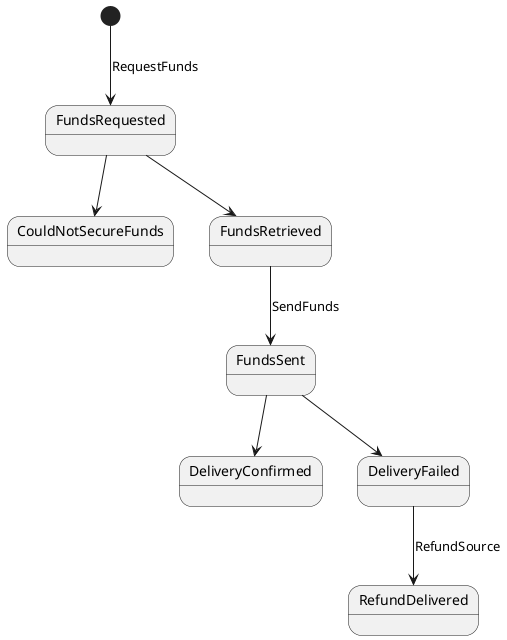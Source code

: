 @startuml
!pragma teoz true

[*] --> FundsRequested : RequestFunds
FundsRequested --> CouldNotSecureFunds
FundsRequested --> FundsRetrieved
FundsRetrieved --> FundsSent : SendFunds
FundsSent --> DeliveryConfirmed
FundsSent --> DeliveryFailed
DeliveryFailed --> RefundDelivered : RefundSource

@enduml